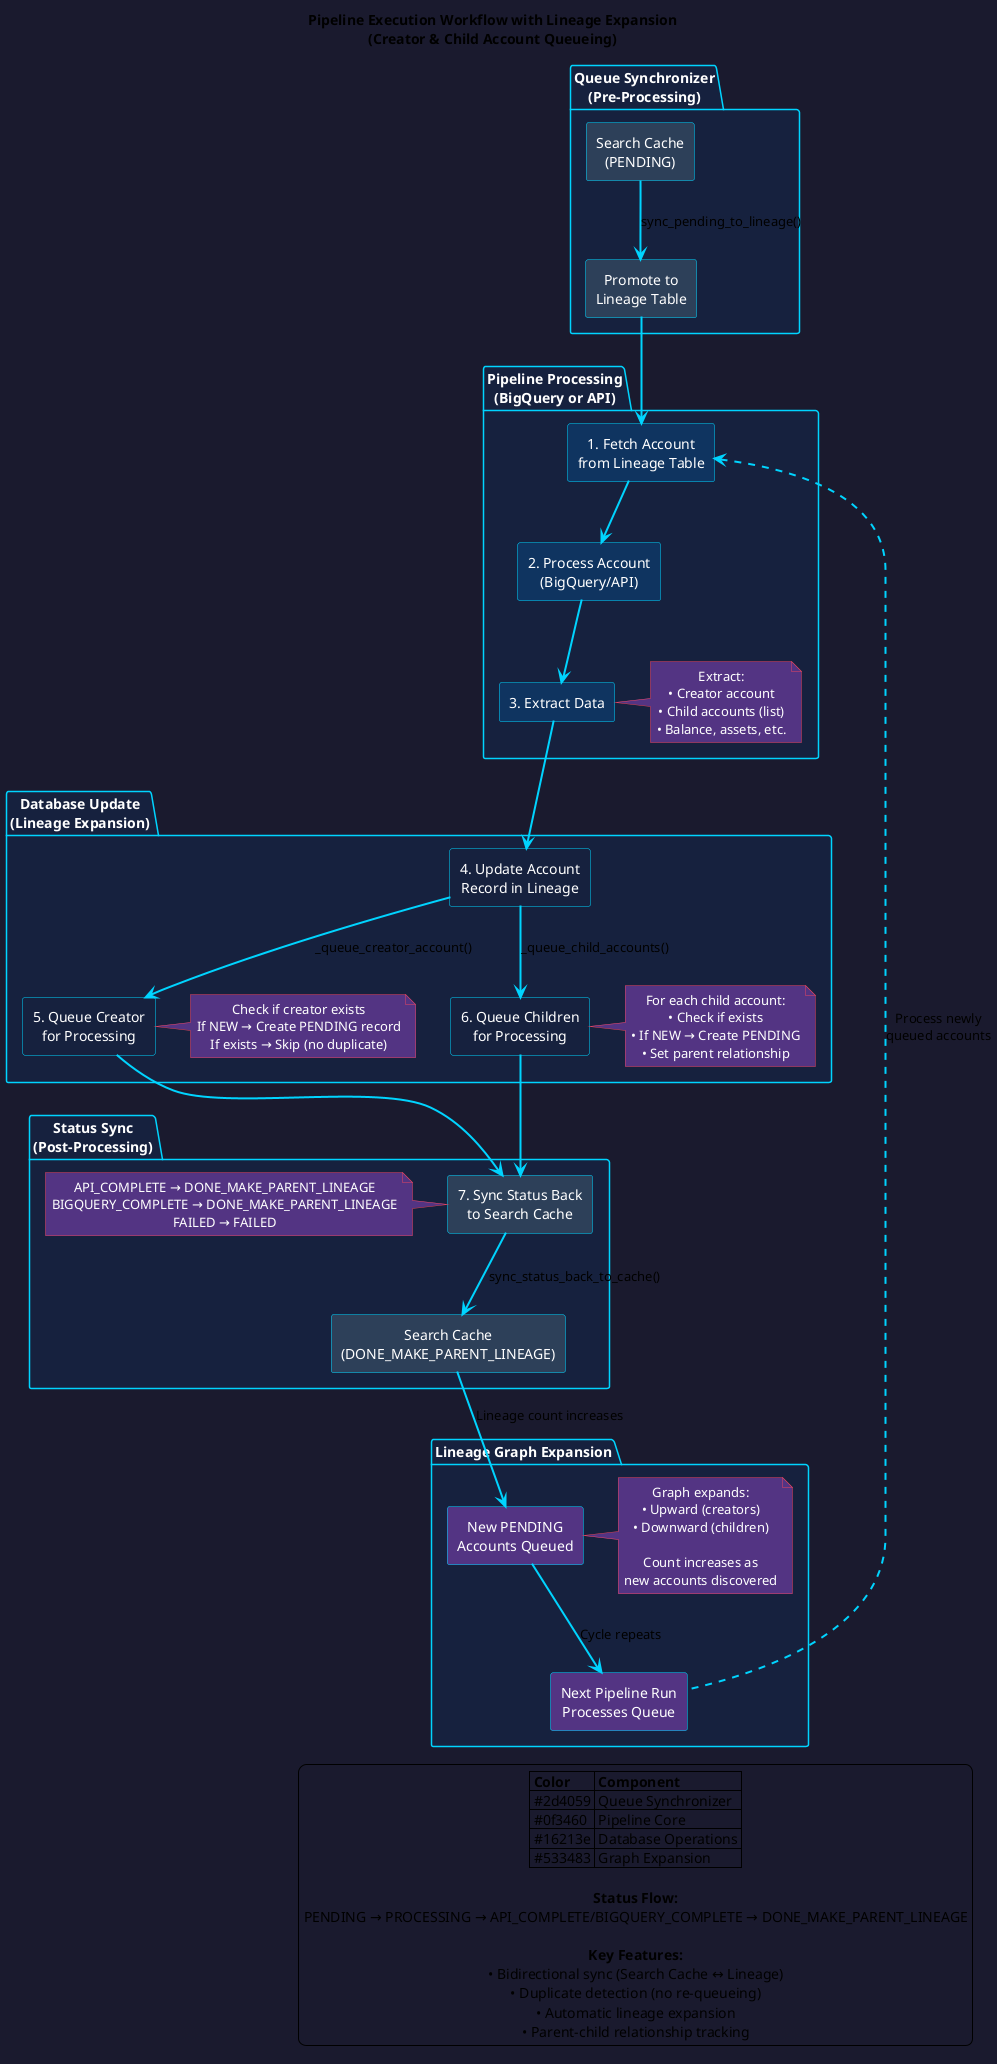 @startuml Pipeline Execution Workflow
!define RECTANGLE class

skinparam backgroundColor #1a1a2e
skinparam defaultTextAlignment center
skinparam ArrowColor #00d4ff
skinparam ArrowThickness 2

skinparam package {
  BackgroundColor #16213e
  BorderColor #00d4ff
  FontColor #ffffff
}

skinparam rectangle {
  BackgroundColor #0f3460
  BorderColor #00d4ff
  FontColor #ffffff
}

skinparam note {
  BackgroundColor #533483
  BorderColor #e94560
  FontColor #ffffff
}

title Pipeline Execution Workflow with Lineage Expansion\n(Creator & Child Account Queueing)

package "Queue Synchronizer\n(Pre-Processing)" {
  rectangle "Search Cache\n(PENDING)" as SearchCache #2d4059
  rectangle "Promote to\nLineage Table" as Promote #2d4059
  SearchCache -down-> Promote : sync_pending_to_lineage()
}

package "Pipeline Processing\n(BigQuery or API)" {
  rectangle "1. Fetch Account\nfrom Lineage Table" as Fetch #0f3460
  rectangle "2. Process Account\n(BigQuery/API)" as Process #0f3460
  rectangle "3. Extract Data" as Extract #0f3460
  
  Promote -down-> Fetch
  Fetch -down-> Process
  Process -down-> Extract
  
  note right of Extract
    Extract:
    • Creator account
    • Child accounts (list)
    • Balance, assets, etc.
  end note
}

package "Database Update\n(Lineage Expansion)" {
  rectangle "4. Update Account\nRecord in Lineage" as Update #16213e
  rectangle "5. Queue Creator\nfor Processing" as QueueCreator #16213e
  rectangle "6. Queue Children\nfor Processing" as QueueChildren #16213e
  
  Extract -down-> Update
  Update -down-> QueueCreator : _queue_creator_account()
  Update -down-> QueueChildren : _queue_child_accounts()
  
  note right of QueueCreator
    Check if creator exists
    If NEW → Create PENDING record
    If exists → Skip (no duplicate)
  end note
  
  note right of QueueChildren
    For each child account:
    • Check if exists
    • If NEW → Create PENDING
    • Set parent relationship
  end note
}

package "Status Sync\n(Post-Processing)" {
  rectangle "7. Sync Status Back\nto Search Cache" as SyncBack #2d4059
  rectangle "Search Cache\n(DONE_MAKE_PARENT_LINEAGE)" as CacheUpdated #2d4059
  
  QueueCreator -down-> SyncBack
  QueueChildren -down-> SyncBack
  SyncBack -down-> CacheUpdated : sync_status_back_to_cache()
  
  note left of SyncBack
    API_COMPLETE → DONE_MAKE_PARENT_LINEAGE
    BIGQUERY_COMPLETE → DONE_MAKE_PARENT_LINEAGE
    FAILED → FAILED
  end note
}

package "Lineage Graph Expansion" {
  rectangle "New PENDING\nAccounts Queued" as NewAccounts #533483
  rectangle "Next Pipeline Run\nProcesses Queue" as NextRun #533483
  
  CacheUpdated -down-> NewAccounts : Lineage count increases
  NewAccounts -down-> NextRun : Cycle repeats
  
  note right of NewAccounts
    Graph expands:
    • Upward (creators)
    • Downward (children)
    
    Count increases as
    new accounts discovered
  end note
}

NextRun .up.> Fetch : Process newly\nqueued accounts

legend right
  |= Color |= Component |
  | #2d4059 | Queue Synchronizer |
  | #0f3460 | Pipeline Core |
  | #16213e | Database Operations |
  | #533483 | Graph Expansion |
  
  **Status Flow:**
  PENDING → PROCESSING → API_COMPLETE/BIGQUERY_COMPLETE → DONE_MAKE_PARENT_LINEAGE
  
  **Key Features:**
  • Bidirectional sync (Search Cache ↔ Lineage)
  • Duplicate detection (no re-queueing)
  • Automatic lineage expansion
  • Parent-child relationship tracking
endlegend

@enduml

